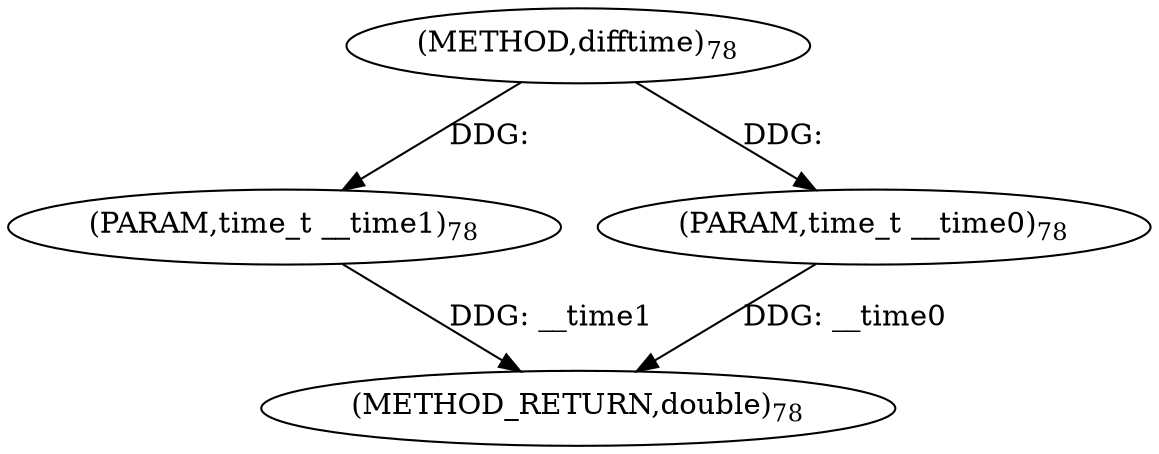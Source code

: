 digraph "difftime" {  
"7892" [label = <(METHOD,difftime)<SUB>78</SUB>> ]
"7895" [label = <(METHOD_RETURN,double)<SUB>78</SUB>> ]
"7893" [label = <(PARAM,time_t __time1)<SUB>78</SUB>> ]
"7894" [label = <(PARAM,time_t __time0)<SUB>78</SUB>> ]
  "7893" -> "7895"  [ label = "DDG: __time1"] 
  "7894" -> "7895"  [ label = "DDG: __time0"] 
  "7892" -> "7893"  [ label = "DDG: "] 
  "7892" -> "7894"  [ label = "DDG: "] 
}
